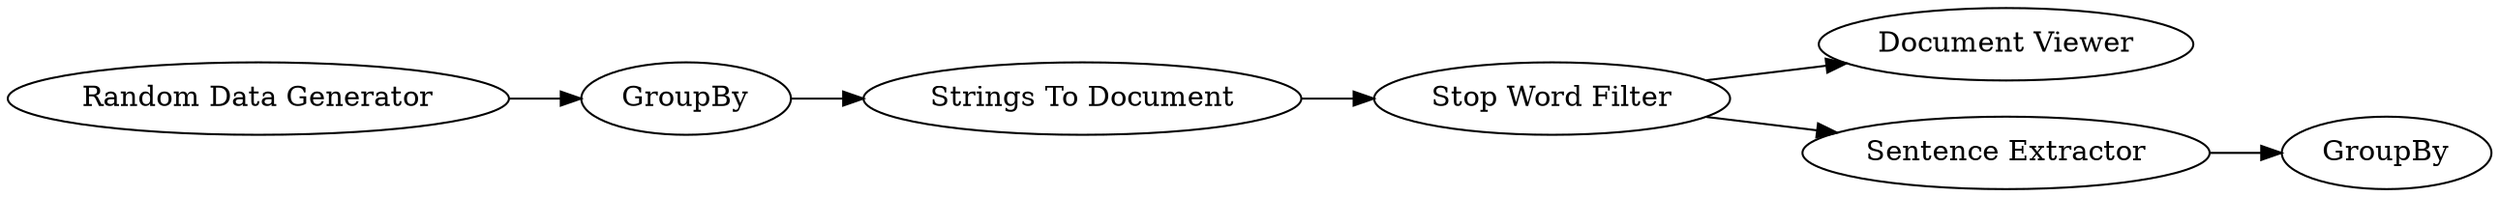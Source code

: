 digraph {
	7 -> 8
	3 -> 6
	9 -> 10
	2 -> 3
	6 -> 7
	7 -> 9
	7 [label="Stop Word Filter"]
	9 [label="Sentence Extractor"]
	6 [label="Strings To Document"]
	8 [label="Document Viewer"]
	3 [label=GroupBy]
	2 [label="Random Data Generator"]
	10 [label=GroupBy]
	rankdir=LR
}
